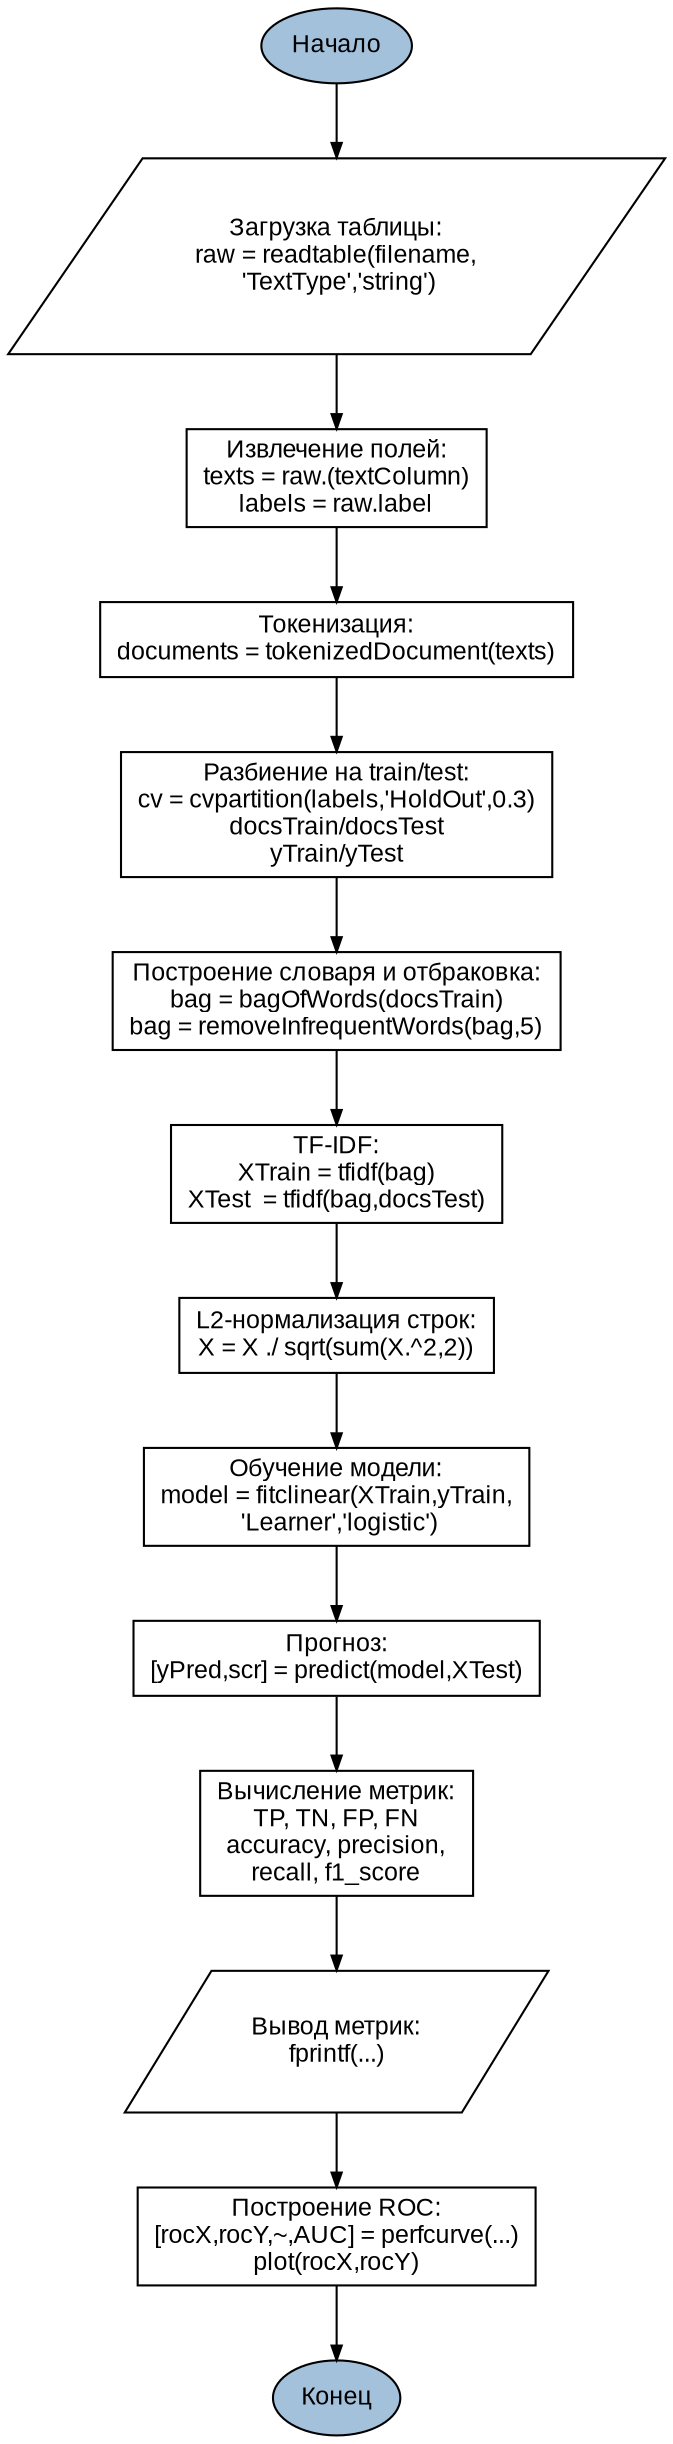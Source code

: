 digraph ОценкаЛогРег {
    graph [rankdir=TB];
    node [fontname="Arial", fontsize=12, shape=box];
    edge [arrowsize=0.7];

    Start       [label="Начало", shape=ellipse, style=filled, fillcolor="#A3C1DA"];
    End         [label="Конец",  shape=ellipse, style=filled, fillcolor="#A3C1DA"];

    LoadTable       [label="Загрузка таблицы:\nraw = readtable(filename,\n 'TextType','string')", shape=parallelogram];
    ExtractFields   [label="Извлечение полей:\ntexts = raw.(textColumn)\nlabels = raw.label"];
    Tokenize        [label="Токенизация:\ndocuments = tokenizedDocument(texts)"];
    SplitData       [label="Разбиение на train/test:\ncv = cvpartition(labels,'HoldOut',0.3)\ndocsTrain/docsTest\nyTrain/yTest"];
    BuildVocabulary [label="Построение словаря и отбраковка:\nbag = bagOfWords(docsTrain)\nbag = removeInfrequentWords(bag,5)"];
    ComputeTFIDF    [label="TF-IDF:\nXTrain = tfidf(bag)\nXTest  = tfidf(bag,docsTest)"];
    Normalize       [label="L2-нормализация строк:\nX = X ./ sqrt(sum(X.^2,2))"];
    TrainModel      [label="Обучение модели:\nmodel = fitclinear(XTrain,yTrain,\n 'Learner','logistic')"];
    Predict         [label="Прогноз:\n[yPred,scr] = predict(model,XTest)"];
    ComputeMetrics  [label="Вычисление метрик:\nTP, TN, FP, FN\naccuracy, precision,\nrecall, f1_score"];
    PrintMetrics    [label="Вывод метрик:\nfprintf(...)", shape=parallelogram];
    PlotROC         [label="Построение ROC:\n[rocX,rocY,~,AUC] = perfcurve(...)\nplot(rocX,rocY)"];

    Start -> LoadTable -> ExtractFields -> Tokenize -> SplitData -> BuildVocabulary
          -> ComputeTFIDF -> Normalize -> TrainModel -> Predict
          -> ComputeMetrics -> PrintMetrics -> PlotROC -> End;
}
